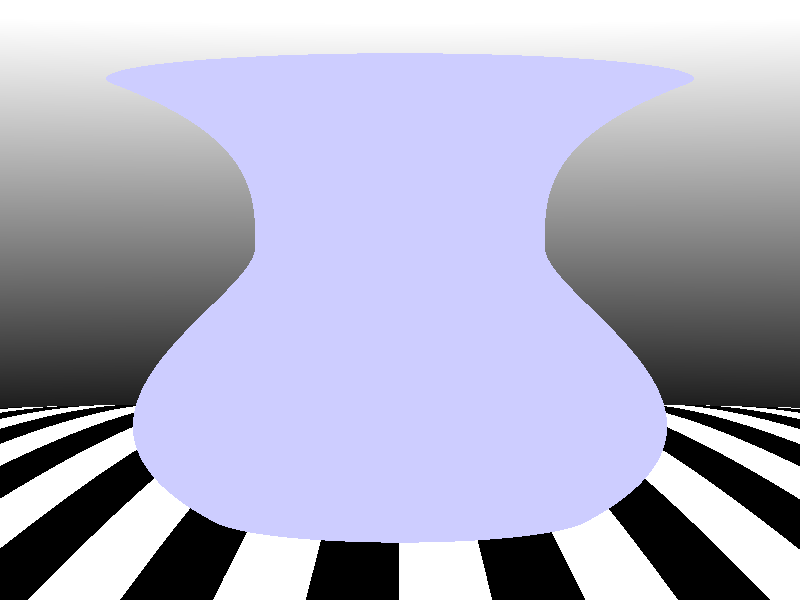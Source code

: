 // Testing the new bezier-lathe object of POV-RAY 3.1

global_settings { 
  assumed_gamma 2.2 
  max_trace_level 12
}

#include "colors.inc"
#include "textures.inc"

camera {
  location <0, 10, -40>
  right <3/4, 0, 0>
  up <0, 1, 0>
  direction <0, 0, 1.8>
  look_at <0, 8, 0>
}

sky_sphere {
  pigment {
    gradient y
    color_map {
      [ 0.0 color Black ]
      [ 0.4 color Black ]
      [ 0.6  color White ]
      [ 1.0  color White ]
    }
    scale 2
    translate -1
  }                                                   
}

light_source { <20, 80, 0> colour Gray80 }
light_source { <-20, 40, -20> colour Gray80 }
                    
#declare MyColor = color rgb<1.0,0,0>;                   

// Ground: a large sphere                    
sphere { <0, -400, 0>, 400
   pigment {
      gradient x
      color_map {
        [ 0 color White ]
        [ 0.5 color White ]
        [ 0.5 color Black ]
        [ 1.0 color Black ]
      }                    
      translate x*500
      scale 3
   }
   finish {
      ambient 0.2
      diffuse 0.8
   }
}

// rotate a 2-D outline of points around the Y axis to create a 3-D shape
lathe {
  bezier_spline 
  20, // number of points
  <20, 0>, <40, 20>, <15, 40>, <15, 50>, // the list of <u,v> points
  <15, 50.0001>, <15, 60>, <15, 70>, <30, 80>,
  <30, 80.0001>, <20, 80>, <10, 70>, <10, 50>,
  <10, 50>, <10, 40>, <20, 30>, <20, 20>,
  <20, 20>, <20, 10>, <10, 8>, <0, 8>

  scale 0.2
  pigment { 
    color rgbf<0.8,0.8,1.0, 1.0> 
  }
  finish { 
    ambient 0.0
    diffuse 0.0 
    phong 0.8 
    reflection 0.2
  }
  interior {
    ior 1.2 
  }
}
           

